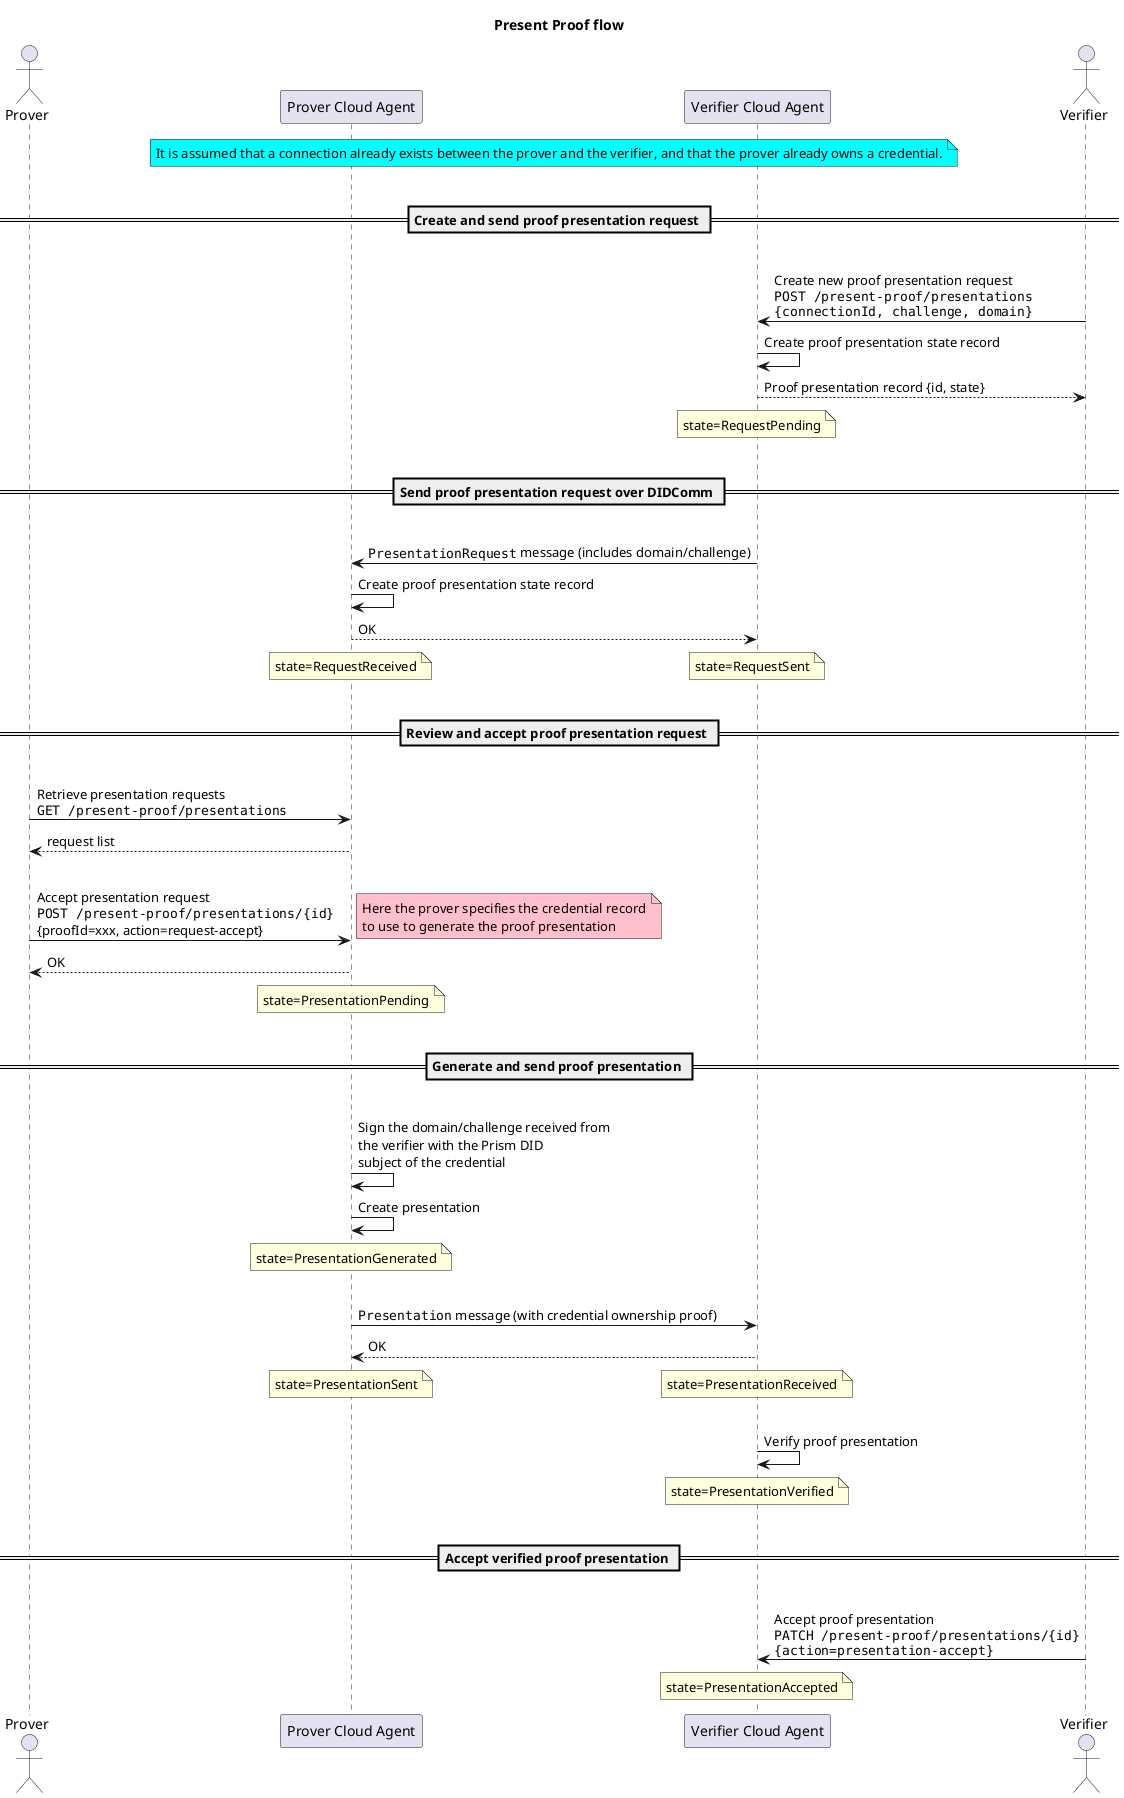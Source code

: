 @startuml
title Present Proof flow

actor Prover as prover
participant "Prover Cloud Agent" as proverAgent
participant "Verifier Cloud Agent" as verifierAgent
actor Verifier as verifier

note over proverAgent, verifierAgent #aqua
    It is assumed that a connection already exists between the prover and the verifier, and that the prover already owns a credential.
end note
|||

== Create and send proof presentation request ==
|||
verifier -> verifierAgent: Create new proof presentation request\n""POST /present-proof/presentations""\n""{connectionId, challenge, domain}""
verifierAgent -> verifierAgent: Create proof presentation state record
verifierAgent --> verifier: Proof presentation record {id, state}
note over verifierAgent: state=RequestPending
|||

== Send proof presentation request over DIDComm ==
|||
verifierAgent -> proverAgent: ""PresentationRequest"" message (includes domain/challenge)
proverAgent -> proverAgent: Create proof presentation state record
proverAgent --> verifierAgent: OK
note over proverAgent: state=RequestReceived
/ note over verifierAgent: state=RequestSent
|||

== Review and accept proof presentation request ==
|||
prover -> proverAgent: Retrieve presentation requests\n""GET /present-proof/presentations""
proverAgent --> prover: request list
|||
prover -> proverAgent: Accept presentation request\n""POST /present-proof/presentations/{id}""\n{proofId=xxx, action=request-accept}
note right #pink: Here the prover specifies the credential record\nto use to generate the proof presentation
proverAgent --> prover: OK
note over proverAgent: state=PresentationPending
|||

== Generate and send proof presentation ==
|||
proverAgent -> proverAgent: Sign the domain/challenge received from\nthe verifier with the Prism DID\nsubject of the credential
proverAgent -> proverAgent: Create presentation
note over proverAgent: state=PresentationGenerated
|||
proverAgent -> verifierAgent: ""Presentation"" message (with credential ownership proof)
verifierAgent --> proverAgent: OK
note over proverAgent: state=PresentationSent
/ note over verifierAgent: state=PresentationReceived
|||
verifierAgent -> verifierAgent: Verify proof presentation
note over verifierAgent: state=PresentationVerified
|||

== Accept verified proof presentation ==
|||
verifier -> verifierAgent: Accept proof presentation\n""PATCH /present-proof/presentations/{id}""\n""{action=presentation-accept}""
note over verifierAgent: state=PresentationAccepted

@enduml

